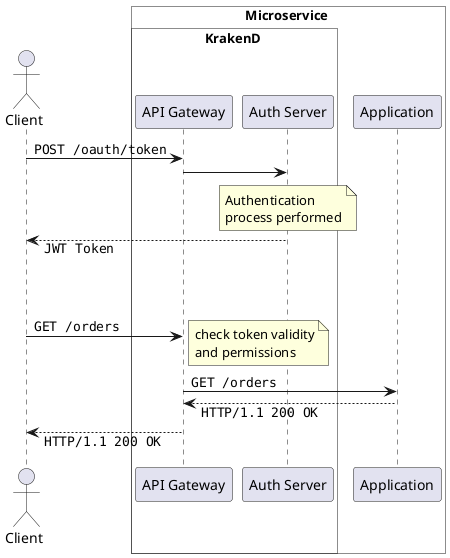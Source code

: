 @startuml

!pragma teoz true

skinparam responseMessageBelowArrow true

actor Client as cli

box Microservice #transparent
  box KrakenD #transparent
    participant "API Gateway" as apg
    participant "Auth Server" as aus
  end box

  participant Application   as app
end box

cli -> apg: ""POST /oauth/token""
apg -> aus:
note over aus 
Authentication
process performed
end note
cli <-- aus: ""JWT Token""

|||
|||

cli -> apg: ""GET /orders""
note right
check token validity
and permissions
end note
apg -> app: ""GET /orders""

apg <-- app: ""HTTP/1.1 200 OK""
cli <-- apg: ""HTTP/1.1 200 OK""

@enduml